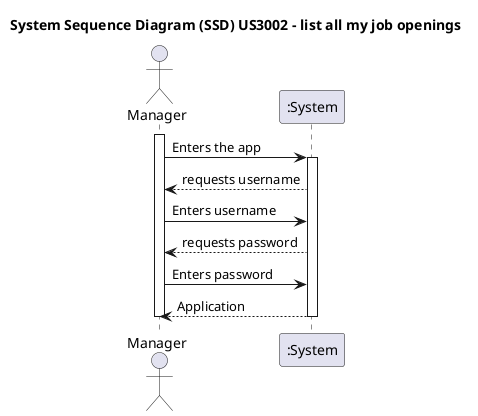 @startuml
'skinparam monochrome true
'skinparam packageStyle rectangle
'skinparam shadowing false

title System Sequence Diagram (SSD) US3002 - list all my job openings

actor "Manager" as Agent
participant ":System" as System

activate Agent

Agent -> System : Enters the app
activate System

System --> Agent: requests username

Agent -> System : Enters username

System --> Agent : requests password


Agent -> System : Enters password


System --> Agent : Application
deactivate System


deactivate Agent

@enduml

